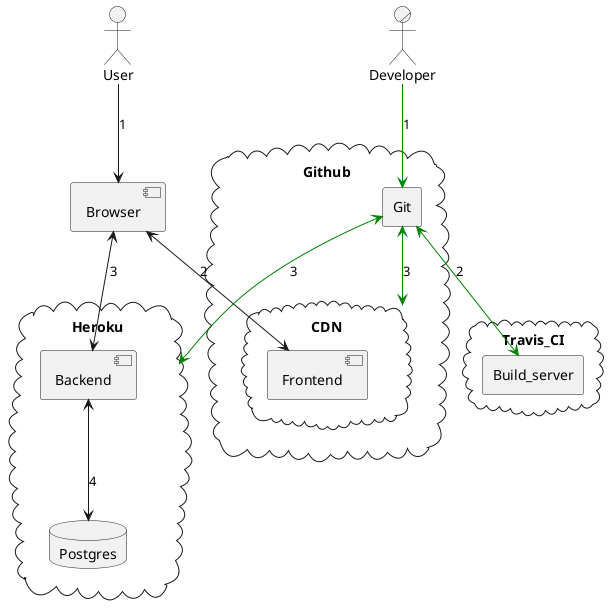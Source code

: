 @startuml
'https://plantuml.com/deployment-diagram

actor User
actor/ Developer
component Browser
cloud Heroku {
 database Postgres
 component Backend
}

cloud Github{
 agent Git
 cloud CDN{
  component Frontend
 }
}
cloud Travis_CI{
 agent Build_server
}

User --> Browser: 1
Browser <--> Frontend: 2
Browser <--> Backend: 3
Backend <--> Postgres: 4

Developer -[#green]-> Git : 1
Git <-[#green]-> Build_server: 2
Git <-[#green]-> CDN: 3
Git <-[#green]-> Heroku: 3



@enduml